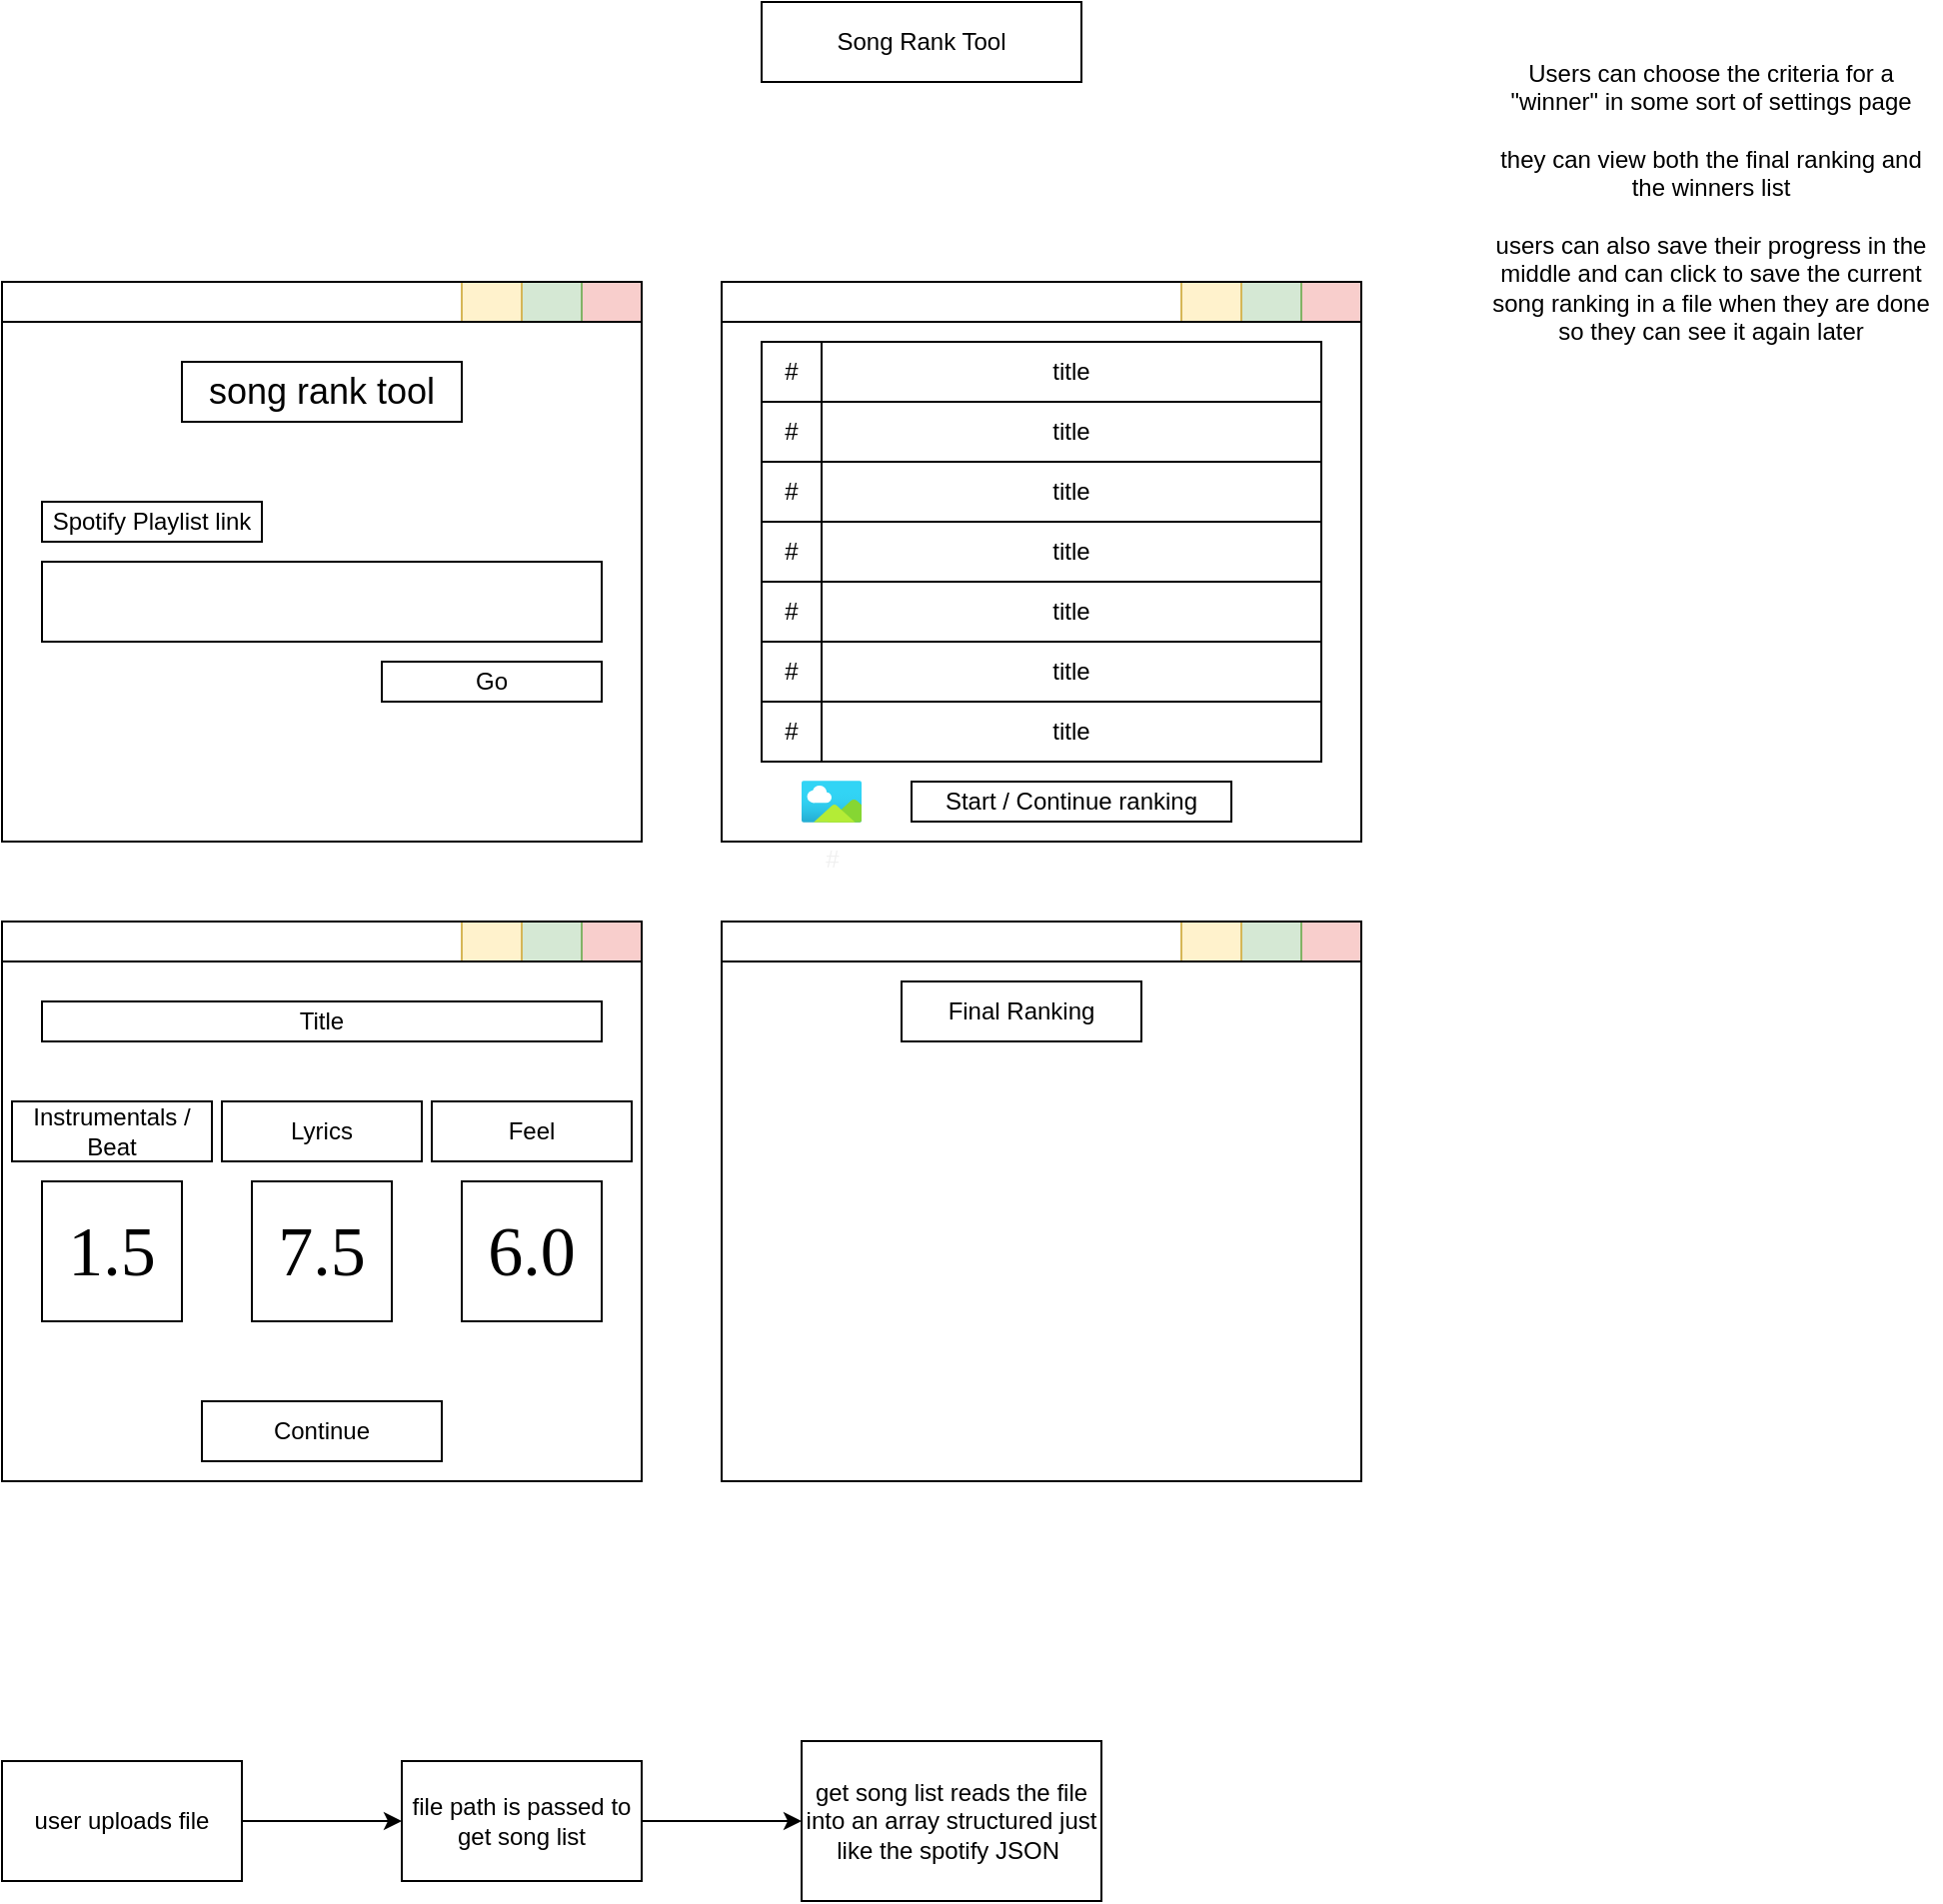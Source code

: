 <mxfile>
    <diagram id="mkdZ0KiKZ-_6tcIvDiZi" name="Page-1">
        <mxGraphModel dx="1727" dy="783" grid="1" gridSize="10" guides="1" tooltips="1" connect="1" arrows="1" fold="1" page="1" pageScale="1" pageWidth="1100" pageHeight="850" math="0" shadow="0">
            <root>
                <mxCell id="0"/>
                <mxCell id="1" parent="0"/>
                <mxCell id="MIE51UDfvQ76vIjZUeyL-1" value="Song Rank Tool" style="rounded=0;whiteSpace=wrap;html=1;" parent="1" vertex="1">
                    <mxGeometry x="480" y="40" width="160" height="40" as="geometry"/>
                </mxCell>
                <mxCell id="MIE51UDfvQ76vIjZUeyL-2" value="" style="rounded=0;whiteSpace=wrap;html=1;" parent="1" vertex="1">
                    <mxGeometry x="100" y="180" width="320" height="280" as="geometry"/>
                </mxCell>
                <mxCell id="MIE51UDfvQ76vIjZUeyL-4" value="" style="rounded=0;whiteSpace=wrap;html=1;fillColor=#f8cecc;strokeColor=#b85450;" parent="1" vertex="1">
                    <mxGeometry x="390" y="180" width="30" height="20" as="geometry"/>
                </mxCell>
                <mxCell id="MIE51UDfvQ76vIjZUeyL-5" value="" style="rounded=0;whiteSpace=wrap;html=1;fillColor=#d5e8d4;strokeColor=#82b366;" parent="1" vertex="1">
                    <mxGeometry x="360" y="180" width="30" height="20" as="geometry"/>
                </mxCell>
                <mxCell id="MIE51UDfvQ76vIjZUeyL-6" value="" style="rounded=0;whiteSpace=wrap;html=1;fillColor=#fff2cc;strokeColor=#d6b656;" parent="1" vertex="1">
                    <mxGeometry x="330" y="180" width="30" height="20" as="geometry"/>
                </mxCell>
                <mxCell id="MIE51UDfvQ76vIjZUeyL-3" value="" style="rounded=0;whiteSpace=wrap;html=1;fillColor=none;" parent="1" vertex="1">
                    <mxGeometry x="100" y="180" width="320" height="20" as="geometry"/>
                </mxCell>
                <mxCell id="MIE51UDfvQ76vIjZUeyL-7" value="&lt;font style=&quot;font-size: 18px&quot;&gt;song rank tool&lt;/font&gt;" style="rounded=0;whiteSpace=wrap;html=1;fillColor=none;" parent="1" vertex="1">
                    <mxGeometry x="190" y="220" width="140" height="30" as="geometry"/>
                </mxCell>
                <mxCell id="MIE51UDfvQ76vIjZUeyL-12" value="Go" style="rounded=0;whiteSpace=wrap;html=1;fillColor=none;" parent="1" vertex="1">
                    <mxGeometry x="290" y="370" width="110" height="20" as="geometry"/>
                </mxCell>
                <mxCell id="MIE51UDfvQ76vIjZUeyL-13" value="Spotify Playlist link" style="rounded=0;whiteSpace=wrap;html=1;fillColor=none;" parent="1" vertex="1">
                    <mxGeometry x="120" y="290" width="110" height="20" as="geometry"/>
                </mxCell>
                <mxCell id="MIE51UDfvQ76vIjZUeyL-14" value="" style="rounded=0;whiteSpace=wrap;html=1;fillColor=none;" parent="1" vertex="1">
                    <mxGeometry x="120" y="320" width="280" height="40" as="geometry"/>
                </mxCell>
                <mxCell id="MIE51UDfvQ76vIjZUeyL-16" value="" style="rounded=0;whiteSpace=wrap;html=1;" parent="1" vertex="1">
                    <mxGeometry x="460" y="180" width="320" height="280" as="geometry"/>
                </mxCell>
                <mxCell id="MIE51UDfvQ76vIjZUeyL-17" value="" style="rounded=0;whiteSpace=wrap;html=1;fillColor=#f8cecc;strokeColor=#b85450;" parent="1" vertex="1">
                    <mxGeometry x="750" y="180" width="30" height="20" as="geometry"/>
                </mxCell>
                <mxCell id="MIE51UDfvQ76vIjZUeyL-18" value="" style="rounded=0;whiteSpace=wrap;html=1;fillColor=#d5e8d4;strokeColor=#82b366;" parent="1" vertex="1">
                    <mxGeometry x="720" y="180" width="30" height="20" as="geometry"/>
                </mxCell>
                <mxCell id="MIE51UDfvQ76vIjZUeyL-19" value="" style="rounded=0;whiteSpace=wrap;html=1;fillColor=#fff2cc;strokeColor=#d6b656;" parent="1" vertex="1">
                    <mxGeometry x="690" y="180" width="30" height="20" as="geometry"/>
                </mxCell>
                <mxCell id="MIE51UDfvQ76vIjZUeyL-20" value="" style="rounded=0;whiteSpace=wrap;html=1;fillColor=none;" parent="1" vertex="1">
                    <mxGeometry x="460" y="180" width="320" height="20" as="geometry"/>
                </mxCell>
                <mxCell id="MIE51UDfvQ76vIjZUeyL-26" value="#" style="rounded=0;whiteSpace=wrap;html=1;fillColor=none;" parent="1" vertex="1">
                    <mxGeometry x="480" y="210" width="30" height="30" as="geometry"/>
                </mxCell>
                <mxCell id="MIE51UDfvQ76vIjZUeyL-27" value="#" style="rounded=0;whiteSpace=wrap;html=1;fillColor=none;" parent="1" vertex="1">
                    <mxGeometry x="480" y="240" width="30" height="30" as="geometry"/>
                </mxCell>
                <mxCell id="MIE51UDfvQ76vIjZUeyL-28" value="#" style="rounded=0;whiteSpace=wrap;html=1;fillColor=none;" parent="1" vertex="1">
                    <mxGeometry x="480" y="270" width="30" height="30" as="geometry"/>
                </mxCell>
                <mxCell id="MIE51UDfvQ76vIjZUeyL-29" value="#" style="rounded=0;whiteSpace=wrap;html=1;fillColor=none;" parent="1" vertex="1">
                    <mxGeometry x="480" y="300" width="30" height="30" as="geometry"/>
                </mxCell>
                <mxCell id="MIE51UDfvQ76vIjZUeyL-30" value="#" style="rounded=0;whiteSpace=wrap;html=1;fillColor=none;" parent="1" vertex="1">
                    <mxGeometry x="480" y="330" width="30" height="30" as="geometry"/>
                </mxCell>
                <mxCell id="MIE51UDfvQ76vIjZUeyL-31" value="#" style="rounded=0;whiteSpace=wrap;html=1;fillColor=none;" parent="1" vertex="1">
                    <mxGeometry x="480" y="360" width="30" height="30" as="geometry"/>
                </mxCell>
                <mxCell id="MIE51UDfvQ76vIjZUeyL-32" value="#" style="aspect=fixed;html=1;points=[];align=center;image;fontSize=12;image=img/lib/azure2/general/Image.svg;fontFamily=Helvetica;fontColor=#f0f0f0;strokeColor=#f0f0f0;" parent="1" vertex="1">
                    <mxGeometry x="500" y="425" width="30" height="30" as="geometry"/>
                </mxCell>
                <mxCell id="MIE51UDfvQ76vIjZUeyL-33" value="title" style="rounded=0;whiteSpace=wrap;html=1;fillColor=none;" parent="1" vertex="1">
                    <mxGeometry x="510" y="210" width="250" height="30" as="geometry"/>
                </mxCell>
                <mxCell id="MIE51UDfvQ76vIjZUeyL-34" value="title" style="rounded=0;whiteSpace=wrap;html=1;fillColor=none;" parent="1" vertex="1">
                    <mxGeometry x="510" y="240" width="250" height="30" as="geometry"/>
                </mxCell>
                <mxCell id="MIE51UDfvQ76vIjZUeyL-35" value="title" style="rounded=0;whiteSpace=wrap;html=1;fillColor=none;" parent="1" vertex="1">
                    <mxGeometry x="510" y="270" width="250" height="30" as="geometry"/>
                </mxCell>
                <mxCell id="MIE51UDfvQ76vIjZUeyL-36" value="title" style="rounded=0;whiteSpace=wrap;html=1;fillColor=none;" parent="1" vertex="1">
                    <mxGeometry x="510" y="300" width="250" height="30" as="geometry"/>
                </mxCell>
                <mxCell id="MIE51UDfvQ76vIjZUeyL-37" value="title" style="rounded=0;whiteSpace=wrap;html=1;fillColor=none;" parent="1" vertex="1">
                    <mxGeometry x="510" y="330" width="250" height="30" as="geometry"/>
                </mxCell>
                <mxCell id="MIE51UDfvQ76vIjZUeyL-38" value="title" style="rounded=0;whiteSpace=wrap;html=1;fillColor=none;" parent="1" vertex="1">
                    <mxGeometry x="510" y="360" width="250" height="30" as="geometry"/>
                </mxCell>
                <mxCell id="MIE51UDfvQ76vIjZUeyL-39" value="title" style="rounded=0;whiteSpace=wrap;html=1;fillColor=none;" parent="1" vertex="1">
                    <mxGeometry x="510" y="390" width="250" height="30" as="geometry"/>
                </mxCell>
                <mxCell id="MIE51UDfvQ76vIjZUeyL-40" value="" style="rounded=0;whiteSpace=wrap;html=1;" parent="1" vertex="1">
                    <mxGeometry x="100" y="500" width="320" height="280" as="geometry"/>
                </mxCell>
                <mxCell id="MIE51UDfvQ76vIjZUeyL-41" value="" style="rounded=0;whiteSpace=wrap;html=1;fillColor=#f8cecc;strokeColor=#b85450;" parent="1" vertex="1">
                    <mxGeometry x="390" y="500" width="30" height="20" as="geometry"/>
                </mxCell>
                <mxCell id="MIE51UDfvQ76vIjZUeyL-42" value="" style="rounded=0;whiteSpace=wrap;html=1;fillColor=#d5e8d4;strokeColor=#82b366;" parent="1" vertex="1">
                    <mxGeometry x="360" y="500" width="30" height="20" as="geometry"/>
                </mxCell>
                <mxCell id="MIE51UDfvQ76vIjZUeyL-43" value="" style="rounded=0;whiteSpace=wrap;html=1;fillColor=#fff2cc;strokeColor=#d6b656;" parent="1" vertex="1">
                    <mxGeometry x="330" y="500" width="30" height="20" as="geometry"/>
                </mxCell>
                <mxCell id="MIE51UDfvQ76vIjZUeyL-44" value="" style="rounded=0;whiteSpace=wrap;html=1;fillColor=none;" parent="1" vertex="1">
                    <mxGeometry x="100" y="500" width="320" height="20" as="geometry"/>
                </mxCell>
                <mxCell id="MIE51UDfvQ76vIjZUeyL-60" value="Start / Continue ranking" style="rounded=0;whiteSpace=wrap;html=1;fillColor=none;" parent="1" vertex="1">
                    <mxGeometry x="555" y="430" width="160" height="20" as="geometry"/>
                </mxCell>
                <mxCell id="MIE51UDfvQ76vIjZUeyL-61" value="Title" style="rounded=0;whiteSpace=wrap;html=1;fillColor=none;" parent="1" vertex="1">
                    <mxGeometry x="120" y="540" width="280" height="20" as="geometry"/>
                </mxCell>
                <mxCell id="MIE51UDfvQ76vIjZUeyL-62" value="" style="rounded=0;whiteSpace=wrap;html=1;fillColor=none;" parent="1" vertex="1">
                    <mxGeometry x="120" y="630" width="70" height="70" as="geometry"/>
                </mxCell>
                <mxCell id="MIE51UDfvQ76vIjZUeyL-63" value="" style="rounded=0;whiteSpace=wrap;html=1;fillColor=none;" parent="1" vertex="1">
                    <mxGeometry x="225" y="630" width="70" height="70" as="geometry"/>
                </mxCell>
                <mxCell id="MIE51UDfvQ76vIjZUeyL-64" value="" style="rounded=0;whiteSpace=wrap;html=1;fillColor=none;" parent="1" vertex="1">
                    <mxGeometry x="330" y="630" width="70" height="70" as="geometry"/>
                </mxCell>
                <mxCell id="MIE51UDfvQ76vIjZUeyL-65" value="Instrumentals / Beat" style="rounded=0;whiteSpace=wrap;html=1;fillColor=none;" parent="1" vertex="1">
                    <mxGeometry x="105" y="590" width="100" height="30" as="geometry"/>
                </mxCell>
                <mxCell id="MIE51UDfvQ76vIjZUeyL-66" value="Lyrics" style="rounded=0;whiteSpace=wrap;html=1;fillColor=none;" parent="1" vertex="1">
                    <mxGeometry x="210" y="590" width="100" height="30" as="geometry"/>
                </mxCell>
                <mxCell id="MIE51UDfvQ76vIjZUeyL-67" value="Feel" style="rounded=0;whiteSpace=wrap;html=1;fillColor=none;" parent="1" vertex="1">
                    <mxGeometry x="315" y="590" width="100" height="30" as="geometry"/>
                </mxCell>
                <mxCell id="MIE51UDfvQ76vIjZUeyL-68" value="&lt;font style=&quot;font-size: 35px&quot; face=&quot;Lucida Console&quot;&gt;6.0&lt;/font&gt;" style="text;html=1;strokeColor=none;fillColor=none;align=center;verticalAlign=middle;whiteSpace=wrap;rounded=0;" parent="1" vertex="1">
                    <mxGeometry x="330" y="630" width="70" height="70" as="geometry"/>
                </mxCell>
                <mxCell id="MIE51UDfvQ76vIjZUeyL-69" value="&lt;font style=&quot;font-size: 35px&quot; face=&quot;Lucida Console&quot;&gt;7.5&lt;/font&gt;" style="text;html=1;strokeColor=none;fillColor=none;align=center;verticalAlign=middle;whiteSpace=wrap;rounded=0;" parent="1" vertex="1">
                    <mxGeometry x="225" y="630" width="70" height="70" as="geometry"/>
                </mxCell>
                <mxCell id="MIE51UDfvQ76vIjZUeyL-70" value="&lt;font style=&quot;font-size: 35px&quot; face=&quot;Lucida Console&quot;&gt;1.5&lt;/font&gt;" style="text;html=1;strokeColor=none;fillColor=none;align=center;verticalAlign=middle;whiteSpace=wrap;rounded=0;" parent="1" vertex="1">
                    <mxGeometry x="120" y="630" width="70" height="70" as="geometry"/>
                </mxCell>
                <mxCell id="MIE51UDfvQ76vIjZUeyL-71" value="Continue" style="rounded=0;whiteSpace=wrap;html=1;fillColor=none;" parent="1" vertex="1">
                    <mxGeometry x="200" y="740" width="120" height="30" as="geometry"/>
                </mxCell>
                <mxCell id="MIE51UDfvQ76vIjZUeyL-73" value="" style="rounded=0;whiteSpace=wrap;html=1;" parent="1" vertex="1">
                    <mxGeometry x="460" y="500" width="320" height="280" as="geometry"/>
                </mxCell>
                <mxCell id="MIE51UDfvQ76vIjZUeyL-74" value="" style="rounded=0;whiteSpace=wrap;html=1;fillColor=#f8cecc;strokeColor=#b85450;" parent="1" vertex="1">
                    <mxGeometry x="750" y="500" width="30" height="20" as="geometry"/>
                </mxCell>
                <mxCell id="MIE51UDfvQ76vIjZUeyL-75" value="" style="rounded=0;whiteSpace=wrap;html=1;fillColor=#d5e8d4;strokeColor=#82b366;" parent="1" vertex="1">
                    <mxGeometry x="720" y="500" width="30" height="20" as="geometry"/>
                </mxCell>
                <mxCell id="MIE51UDfvQ76vIjZUeyL-76" value="" style="rounded=0;whiteSpace=wrap;html=1;fillColor=#fff2cc;strokeColor=#d6b656;" parent="1" vertex="1">
                    <mxGeometry x="690" y="500" width="30" height="20" as="geometry"/>
                </mxCell>
                <mxCell id="MIE51UDfvQ76vIjZUeyL-77" value="" style="rounded=0;whiteSpace=wrap;html=1;fillColor=none;" parent="1" vertex="1">
                    <mxGeometry x="460" y="500" width="320" height="20" as="geometry"/>
                </mxCell>
                <mxCell id="MIE51UDfvQ76vIjZUeyL-89" value="Final Ranking" style="rounded=0;whiteSpace=wrap;html=1;fillColor=none;" parent="1" vertex="1">
                    <mxGeometry x="550" y="530" width="120" height="30" as="geometry"/>
                </mxCell>
                <mxCell id="MIE51UDfvQ76vIjZUeyL-91" value="Users can choose the criteria for a &quot;winner&quot; in some sort of settings page&lt;br&gt;&lt;br&gt;they can view both the final ranking and the winners list&lt;br&gt;&lt;br&gt;users can also save their progress in the middle and can click to save the current song ranking in a file when they are done so they can see it again later" style="text;html=1;strokeColor=none;fillColor=none;align=center;verticalAlign=middle;whiteSpace=wrap;rounded=0;" parent="1" vertex="1">
                    <mxGeometry x="840" y="50" width="230" height="180" as="geometry"/>
                </mxCell>
                <mxCell id="2" value="#" style="rounded=0;whiteSpace=wrap;html=1;fillColor=none;" parent="1" vertex="1">
                    <mxGeometry x="480" y="390" width="30" height="30" as="geometry"/>
                </mxCell>
                <mxCell id="5" value="" style="edgeStyle=orthogonalEdgeStyle;rounded=0;orthogonalLoop=1;jettySize=auto;html=1;" edge="1" parent="1" source="3" target="4">
                    <mxGeometry relative="1" as="geometry"/>
                </mxCell>
                <mxCell id="3" value="user uploads file" style="rounded=0;whiteSpace=wrap;html=1;" vertex="1" parent="1">
                    <mxGeometry x="100" y="920" width="120" height="60" as="geometry"/>
                </mxCell>
                <mxCell id="7" value="" style="edgeStyle=orthogonalEdgeStyle;rounded=0;orthogonalLoop=1;jettySize=auto;html=1;" edge="1" parent="1" source="4" target="6">
                    <mxGeometry relative="1" as="geometry"/>
                </mxCell>
                <mxCell id="4" value="file path is passed to get song list" style="whiteSpace=wrap;html=1;rounded=0;" vertex="1" parent="1">
                    <mxGeometry x="300" y="920" width="120" height="60" as="geometry"/>
                </mxCell>
                <mxCell id="6" value="get song list reads the file into an array structured just like the spotify JSON&amp;nbsp;" style="whiteSpace=wrap;html=1;rounded=0;" vertex="1" parent="1">
                    <mxGeometry x="500" y="910" width="150" height="80" as="geometry"/>
                </mxCell>
            </root>
        </mxGraphModel>
    </diagram>
</mxfile>